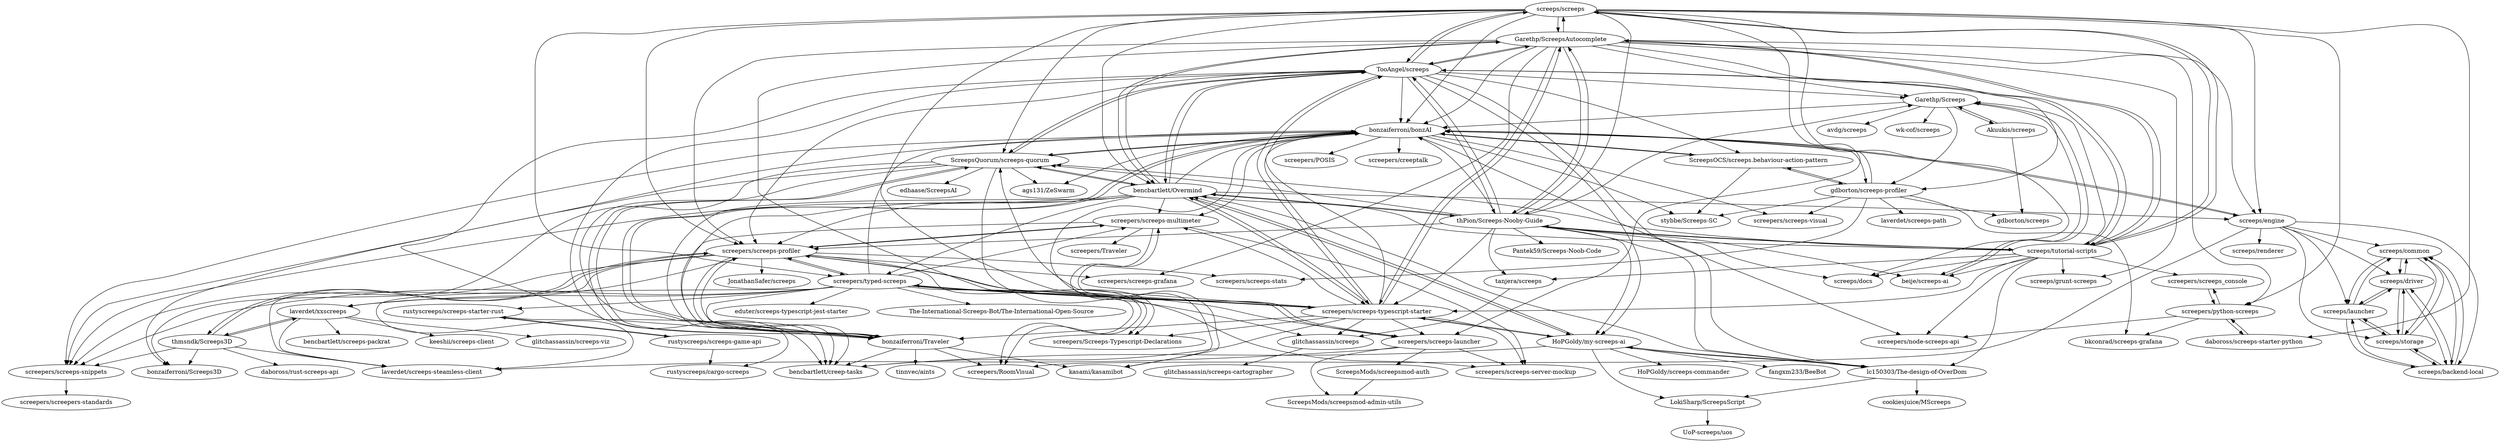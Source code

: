 digraph G {
"screeps/screeps" -> "Garethp/ScreepsAutocomplete"
"screeps/screeps" -> "TooAngel/screeps"
"screeps/screeps" -> "bencbartlett/Overmind"
"screeps/screeps" -> "screepers/screeps-typescript-starter"
"screeps/screeps" -> "screeps/tutorial-scripts"
"screeps/screeps" -> "screeps/engine"
"screeps/screeps" -> "screepers/typed-screeps"
"screeps/screeps" -> "ScreepsQuorum/screeps-quorum"
"screeps/screeps" -> "screepers/screeps-profiler"
"screeps/screeps" -> "thPion/Screeps-Nooby-Guide"
"screeps/screeps" -> "bonzaiferroni/bonzAI"
"screeps/screeps" -> "screeps/docs"
"screeps/screeps" -> "screepers/python-screeps"
"screeps/screeps" -> "screepers/screeps-launcher"
"screeps/screeps" -> "daboross/screeps-starter-python"
"lc150303/The-design-of-OverDom" -> "HoPGoldy/my-screeps-ai"
"lc150303/The-design-of-OverDom" -> "cookiesjuice/MScreeps"
"lc150303/The-design-of-OverDom" -> "LokiSharp/ScreepsScript"
"HoPGoldy/my-screeps-ai" -> "lc150303/The-design-of-OverDom"
"HoPGoldy/my-screeps-ai" -> "LokiSharp/ScreepsScript"
"HoPGoldy/my-screeps-ai" -> "bencbartlett/Overmind"
"HoPGoldy/my-screeps-ai" -> "screepers/screeps-typescript-starter"
"HoPGoldy/my-screeps-ai" -> "HoPGoldy/screeps-commander"
"HoPGoldy/my-screeps-ai" -> "fangxm233/BeeBot"
"HoPGoldy/my-screeps-ai" -> "bencbartlett/creep-tasks"
"ScreepsQuorum/screeps-quorum" -> "bencbartlett/Overmind"
"ScreepsQuorum/screeps-quorum" -> "bonzaiferroni/Traveler"
"ScreepsQuorum/screeps-quorum" -> "screepers/screeps-snippets"
"ScreepsQuorum/screeps-quorum" -> "bonzaiferroni/bonzAI"
"ScreepsQuorum/screeps-quorum" -> "kasami/kasamibot"
"ScreepsQuorum/screeps-quorum" -> "ags131/ZeSwarm"
"ScreepsQuorum/screeps-quorum" -> "edhaase/ScreepsAI"
"ScreepsQuorum/screeps-quorum" -> "bencbartlett/creep-tasks"
"ScreepsQuorum/screeps-quorum" -> "TooAngel/screeps"
"ScreepsQuorum/screeps-quorum" -> "bonzaiferroni/Screeps3D"
"TooAngel/screeps" -> "bencbartlett/Overmind"
"TooAngel/screeps" -> "bonzaiferroni/bonzAI"
"TooAngel/screeps" -> "Garethp/ScreepsAutocomplete"
"TooAngel/screeps" -> "ScreepsQuorum/screeps-quorum"
"TooAngel/screeps" -> "screepers/screeps-typescript-starter"
"TooAngel/screeps" -> "thPion/Screeps-Nooby-Guide"
"TooAngel/screeps" -> "bonzaiferroni/Traveler"
"TooAngel/screeps" -> "screeps/screeps"
"TooAngel/screeps" -> "screepers/screeps-profiler"
"TooAngel/screeps" -> "HoPGoldy/my-screeps-ai"
"TooAngel/screeps" -> "screeps/tutorial-scripts"
"TooAngel/screeps" -> "ScreepsOCS/screeps.behaviour-action-pattern"
"TooAngel/screeps" -> "Garethp/Screeps"
"TooAngel/screeps" -> "lc150303/The-design-of-OverDom"
"TooAngel/screeps" -> "bencbartlett/creep-tasks"
"bencbartlett/Overmind" -> "TooAngel/screeps"
"bencbartlett/Overmind" -> "ScreepsQuorum/screeps-quorum"
"bencbartlett/Overmind" -> "HoPGoldy/my-screeps-ai"
"bencbartlett/Overmind" -> "screepers/screeps-typescript-starter"
"bencbartlett/Overmind" -> "thPion/Screeps-Nooby-Guide"
"bencbartlett/Overmind" -> "bonzaiferroni/bonzAI"
"bencbartlett/Overmind" -> "bonzaiferroni/Traveler"
"bencbartlett/Overmind" -> "bencbartlett/creep-tasks"
"bencbartlett/Overmind" -> "screepers/screeps-multimeter"
"bencbartlett/Overmind" -> "screepers/screeps-profiler"
"bencbartlett/Overmind" -> "lc150303/The-design-of-OverDom"
"bencbartlett/Overmind" -> "screepers/screeps-snippets"
"bencbartlett/Overmind" -> "Garethp/ScreepsAutocomplete"
"bencbartlett/Overmind" -> "screeps/engine"
"bencbartlett/Overmind" -> "screepers/typed-screeps"
"daboross/screeps-starter-python" -> "screepers/python-screeps"
"bonzaiferroni/Traveler" -> "screepers/screeps-profiler"
"bonzaiferroni/Traveler" -> "bonzaiferroni/bonzAI"
"bonzaiferroni/Traveler" -> "screepers/RoomVisual"
"bonzaiferroni/Traveler" -> "ScreepsQuorum/screeps-quorum"
"bonzaiferroni/Traveler" -> "tinnvec/aints"
"bonzaiferroni/Traveler" -> "bencbartlett/creep-tasks"
"bonzaiferroni/Traveler" -> "kasami/kasamibot"
"Garethp/ScreepsAutocomplete" -> "TooAngel/screeps"
"Garethp/ScreepsAutocomplete" -> "screepers/screeps-typescript-starter"
"Garethp/ScreepsAutocomplete" -> "Garethp/Screeps"
"Garethp/ScreepsAutocomplete" -> "screeps/screeps"
"Garethp/ScreepsAutocomplete" -> "bonzaiferroni/bonzAI"
"Garethp/ScreepsAutocomplete" -> "bencbartlett/Overmind"
"Garethp/ScreepsAutocomplete" -> "thPion/Screeps-Nooby-Guide"
"Garethp/ScreepsAutocomplete" -> "gdborton/screeps-profiler"
"Garethp/ScreepsAutocomplete" -> "screeps/grunt-screeps"
"Garethp/ScreepsAutocomplete" -> "screeps/tutorial-scripts"
"Garethp/ScreepsAutocomplete" -> "screeps/engine"
"Garethp/ScreepsAutocomplete" -> "screepers/Screeps-Typescript-Declarations"
"Garethp/ScreepsAutocomplete" -> "screepers/screeps-profiler"
"Garethp/ScreepsAutocomplete" -> "screepers/screeps-grafana"
"Garethp/ScreepsAutocomplete" -> "screepers/python-screeps"
"screeps/tutorial-scripts" -> "thPion/Screeps-Nooby-Guide"
"screeps/tutorial-scripts" -> "TooAngel/screeps"
"screeps/tutorial-scripts" -> "Garethp/ScreepsAutocomplete"
"screeps/tutorial-scripts" -> "ScreepsQuorum/screeps-quorum"
"screeps/tutorial-scripts" -> "screeps/screeps"
"screeps/tutorial-scripts" -> "Garethp/Screeps"
"screeps/tutorial-scripts" -> "beije/screeps-ai"
"screeps/tutorial-scripts" -> "bencbartlett/Overmind"
"screeps/tutorial-scripts" -> "screepers/screeps-typescript-starter"
"screeps/tutorial-scripts" -> "tanjera/screeps"
"screeps/tutorial-scripts" -> "screeps/grunt-screeps"
"screeps/tutorial-scripts" -> "screeps/docs"
"screeps/tutorial-scripts" -> "lc150303/The-design-of-OverDom"
"screeps/tutorial-scripts" -> "screepers/node-screeps-api"
"screeps/tutorial-scripts" -> "screepers/screeps_console"
"screepers/typed-screeps" -> "screepers/screeps-typescript-starter"
"screepers/typed-screeps" -> "screepers/screeps-profiler"
"screepers/typed-screeps" -> "bonzaiferroni/Traveler"
"screepers/typed-screeps" -> "screepers/screeps-snippets"
"screepers/typed-screeps" -> "screepers/screeps-launcher"
"screepers/typed-screeps" -> "glitchassassin/screeps"
"screepers/typed-screeps" -> "screepers/screeps-multimeter"
"screepers/typed-screeps" -> "eduter/screeps-typescript-jest-starter"
"screepers/typed-screeps" -> "laverdet/screeps-steamless-client"
"screepers/typed-screeps" -> "laverdet/xxscreeps"
"screepers/typed-screeps" -> "screepers/RoomVisual"
"screepers/typed-screeps" -> "screepers/Screeps-Typescript-Declarations"
"screepers/typed-screeps" -> "bonzaiferroni/bonzAI"
"screepers/typed-screeps" -> "rustyscreeps/screeps-starter-rust"
"screepers/typed-screeps" -> "The-International-Screeps-Bot/The-International-Open-Source"
"screeps/engine" -> "screeps/common"
"screeps/engine" -> "screeps/driver"
"screeps/engine" -> "screeps/backend-local"
"screeps/engine" -> "screeps/storage"
"screeps/engine" -> "screeps/launcher"
"screeps/engine" -> "bonzaiferroni/bonzAI"
"screeps/engine" -> "screeps/renderer"
"screeps/engine" -> "screepers/RoomVisual"
"screepers/screeps-launcher" -> "laverdet/screeps-steamless-client"
"screepers/screeps-launcher" -> "screepers/screeps-server-mockup"
"screepers/screeps-launcher" -> "ScreepsMods/screepsmod-admin-utils"
"screepers/screeps-launcher" -> "screepers/screeps-multimeter"
"screepers/screeps-launcher" -> "ScreepsMods/screepsmod-auth"
"screepers/screeps-profiler" -> "bonzaiferroni/Traveler"
"screepers/screeps-profiler" -> "screepers/screeps-multimeter"
"screepers/screeps-profiler" -> "screepers/screeps-server-mockup"
"screepers/screeps-profiler" -> "screepers/screeps-grafana"
"screepers/screeps-profiler" -> "thmsndk/Screeps3D"
"screepers/screeps-profiler" -> "screepers/RoomVisual"
"screepers/screeps-profiler" -> "screepers/typed-screeps"
"screepers/screeps-profiler" -> "screepers/screeps-snippets"
"screepers/screeps-profiler" -> "laverdet/screeps-steamless-client"
"screepers/screeps-profiler" -> "screepers/screeps-stats"
"screepers/screeps-profiler" -> "JonathanSafer/screeps"
"screepers/screeps-profiler" -> "laverdet/xxscreeps"
"screepers/screeps-typescript-starter" -> "screepers/typed-screeps"
"screepers/screeps-typescript-starter" -> "bencbartlett/Overmind"
"screepers/screeps-typescript-starter" -> "screepers/screeps-profiler"
"screepers/screeps-typescript-starter" -> "bonzaiferroni/Traveler"
"screepers/screeps-typescript-starter" -> "HoPGoldy/my-screeps-ai"
"screepers/screeps-typescript-starter" -> "Garethp/ScreepsAutocomplete"
"screepers/screeps-typescript-starter" -> "screepers/Screeps-Typescript-Declarations"
"screepers/screeps-typescript-starter" -> "TooAngel/screeps"
"screepers/screeps-typescript-starter" -> "screepers/screeps-launcher"
"screepers/screeps-typescript-starter" -> "ScreepsQuorum/screeps-quorum"
"screepers/screeps-typescript-starter" -> "bonzaiferroni/bonzAI"
"screepers/screeps-typescript-starter" -> "screepers/screeps-multimeter"
"screepers/screeps-typescript-starter" -> "bencbartlett/creep-tasks"
"screepers/screeps-typescript-starter" -> "glitchassassin/screeps"
"screepers/screeps-typescript-starter" -> "screepers/screeps-server-mockup"
"rustyscreeps/screeps-game-api" -> "rustyscreeps/screeps-starter-rust"
"rustyscreeps/screeps-game-api" -> "rustyscreeps/cargo-screeps"
"thmsndk/Screeps3D" -> "laverdet/xxscreeps"
"thmsndk/Screeps3D" -> "bonzaiferroni/Screeps3D"
"thmsndk/Screeps3D" -> "daboross/rust-screeps-api"
"thmsndk/Screeps3D" -> "laverdet/screeps-steamless-client"
"thmsndk/Screeps3D" -> "screepers/screeps-snippets"
"thmsndk/Screeps3D" -> "screepers/screeps-profiler"
"Garethp/Screeps" -> "Akuukis/screeps"
"Garethp/Screeps" -> "beije/screeps-ai"
"Garethp/Screeps" -> "avdg/screeps"
"Garethp/Screeps" -> "wk-cof/screeps"
"Garethp/Screeps" -> "bonzaiferroni/bonzAI"
"Garethp/Screeps" -> "gdborton/screeps-profiler"
"screepers/screeps_console" -> "screepers/python-screeps"
"rustyscreeps/screeps-starter-rust" -> "rustyscreeps/screeps-game-api"
"rustyscreeps/screeps-starter-rust" -> "rustyscreeps/cargo-screeps"
"LokiSharp/ScreepsScript" -> "UoP-screeps/uos"
"screepers/python-screeps" -> "screepers/screeps_console"
"screepers/python-screeps" -> "screepers/node-screeps-api"
"screepers/python-screeps" -> "daboross/screeps-starter-python"
"screepers/python-screeps" -> "bkconrad/screeps-grafana"
"thPion/Screeps-Nooby-Guide" -> "bencbartlett/Overmind"
"thPion/Screeps-Nooby-Guide" -> "beije/screeps-ai"
"thPion/Screeps-Nooby-Guide" -> "TooAngel/screeps"
"thPion/Screeps-Nooby-Guide" -> "screeps/tutorial-scripts"
"thPion/Screeps-Nooby-Guide" -> "screeps/docs"
"thPion/Screeps-Nooby-Guide" -> "lc150303/The-design-of-OverDom"
"thPion/Screeps-Nooby-Guide" -> "Garethp/ScreepsAutocomplete"
"thPion/Screeps-Nooby-Guide" -> "bonzaiferroni/bonzAI"
"thPion/Screeps-Nooby-Guide" -> "screepers/screeps-profiler"
"thPion/Screeps-Nooby-Guide" -> "ScreepsQuorum/screeps-quorum"
"thPion/Screeps-Nooby-Guide" -> "Garethp/Screeps"
"thPion/Screeps-Nooby-Guide" -> "Pantek59/Screeps-Noob-Code"
"thPion/Screeps-Nooby-Guide" -> "screepers/screeps-typescript-starter"
"thPion/Screeps-Nooby-Guide" -> "HoPGoldy/my-screeps-ai"
"thPion/Screeps-Nooby-Guide" -> "tanjera/screeps"
"gdborton/screeps-profiler" -> "screepers/screeps-stats"
"gdborton/screeps-profiler" -> "gdborton/screeps"
"gdborton/screeps-profiler" -> "laverdet/screeps-path"
"gdborton/screeps-profiler" -> "ScreepsOCS/screeps.behaviour-action-pattern"
"gdborton/screeps-profiler" -> "stybbe/Screeps-SC"
"gdborton/screeps-profiler" -> "screepers/screeps-visual"
"gdborton/screeps-profiler" -> "bonzaiferroni/bonzAI"
"gdborton/screeps-profiler" -> "bkconrad/screeps-grafana"
"screepers/screeps-snippets" -> "screepers/screepers-standards"
"ScreepsOCS/screeps.behaviour-action-pattern" -> "bonzaiferroni/bonzAI"
"ScreepsOCS/screeps.behaviour-action-pattern" -> "stybbe/Screeps-SC"
"ScreepsOCS/screeps.behaviour-action-pattern" -> "gdborton/screeps-profiler"
"Akuukis/screeps" -> "gdborton/screeps"
"Akuukis/screeps" -> "Garethp/Screeps"
"tanjera/screeps" -> "glitchassassin/screeps"
"bonzaiferroni/bonzAI" -> "bonzaiferroni/Traveler"
"bonzaiferroni/bonzAI" -> "stybbe/Screeps-SC"
"bonzaiferroni/bonzAI" -> "ScreepsOCS/screeps.behaviour-action-pattern"
"bonzaiferroni/bonzAI" -> "ScreepsQuorum/screeps-quorum"
"bonzaiferroni/bonzAI" -> "ags131/ZeSwarm"
"bonzaiferroni/bonzAI" -> "screepers/screeps-visual"
"bonzaiferroni/bonzAI" -> "screepers/screeps-snippets"
"bonzaiferroni/bonzAI" -> "gdborton/screeps-profiler"
"bonzaiferroni/bonzAI" -> "screepers/POSIS"
"bonzaiferroni/bonzAI" -> "screepers/creeptalk"
"bonzaiferroni/bonzAI" -> "screepers/node-screeps-api"
"bonzaiferroni/bonzAI" -> "screepers/screeps-multimeter"
"bonzaiferroni/bonzAI" -> "kasami/kasamibot"
"bonzaiferroni/bonzAI" -> "bonzaiferroni/Screeps3D"
"bonzaiferroni/bonzAI" -> "screeps/engine"
"screepers/screeps-multimeter" -> "screepers/screeps-profiler"
"screepers/screeps-multimeter" -> "screepers/screeps-server-mockup"
"screepers/screeps-multimeter" -> "screepers/screeps-launcher"
"screepers/screeps-multimeter" -> "screepers/Traveler"
"screepers/screeps-multimeter" -> "bencbartlett/creep-tasks"
"screeps/backend-local" -> "screeps/storage"
"screeps/backend-local" -> "screeps/driver"
"screeps/backend-local" -> "screeps/common"
"screeps/backend-local" -> "screeps/launcher"
"beije/screeps-ai" -> "Garethp/Screeps"
"laverdet/xxscreeps" -> "laverdet/screeps-steamless-client"
"laverdet/xxscreeps" -> "bencbartlett/screeps-packrat"
"laverdet/xxscreeps" -> "keeshii/screeps-client"
"laverdet/xxscreeps" -> "glitchassassin/screeps-viz"
"laverdet/xxscreeps" -> "thmsndk/Screeps3D"
"ScreepsMods/screepsmod-auth" -> "ScreepsMods/screepsmod-admin-utils"
"glitchassassin/screeps" -> "glitchassassin/screeps-cartographer"
"screeps/common" -> "screeps/storage"
"screeps/common" -> "screeps/driver"
"screeps/common" -> "screeps/backend-local"
"screeps/common" -> "screeps/launcher"
"screeps/driver" -> "screeps/storage"
"screeps/driver" -> "screeps/launcher"
"screeps/driver" -> "screeps/backend-local"
"screeps/driver" -> "screeps/common"
"screeps/launcher" -> "screeps/storage"
"screeps/launcher" -> "screeps/driver"
"screeps/launcher" -> "screeps/backend-local"
"screeps/launcher" -> "screeps/common"
"screeps/storage" -> "screeps/driver"
"screeps/storage" -> "screeps/backend-local"
"screeps/storage" -> "screeps/launcher"
"screeps/storage" -> "screeps/common"
"screeps/screeps" ["l"="-34.39,40.794"]
"Garethp/ScreepsAutocomplete" ["l"="-34.409,40.783"]
"TooAngel/screeps" ["l"="-34.398,40.773"]
"bencbartlett/Overmind" ["l"="-34.412,40.762"]
"screepers/screeps-typescript-starter" ["l"="-34.399,40.752"]
"screeps/tutorial-scripts" ["l"="-34.369,40.782"]
"screeps/engine" ["l"="-34.464,40.788"]
"screepers/typed-screeps" ["l"="-34.432,40.738"]
"ScreepsQuorum/screeps-quorum" ["l"="-34.422,40.771"]
"screepers/screeps-profiler" ["l"="-34.429,40.751"]
"thPion/Screeps-Nooby-Guide" ["l"="-34.379,40.771"]
"bonzaiferroni/bonzAI" ["l"="-34.43,40.783"]
"screeps/docs" ["l"="-34.345,40.781"]
"screepers/python-screeps" ["l"="-34.365,40.818"]
"screepers/screeps-launcher" ["l"="-34.402,40.726"]
"daboross/screeps-starter-python" ["l"="-34.353,40.832"]
"lc150303/The-design-of-OverDom" ["l"="-34.363,40.757"]
"HoPGoldy/my-screeps-ai" ["l"="-34.374,40.746"]
"cookiesjuice/MScreeps" ["l"="-34.347,40.741"]
"LokiSharp/ScreepsScript" ["l"="-34.338,40.742"]
"HoPGoldy/screeps-commander" ["l"="-34.346,40.726"]
"fangxm233/BeeBot" ["l"="-34.359,40.728"]
"bencbartlett/creep-tasks" ["l"="-34.414,40.749"]
"bonzaiferroni/Traveler" ["l"="-34.438,40.762"]
"screepers/screeps-snippets" ["l"="-34.448,40.752"]
"kasami/kasamibot" ["l"="-34.461,40.774"]
"ags131/ZeSwarm" ["l"="-34.446,40.789"]
"edhaase/ScreepsAI" ["l"="-34.383,40.756"]
"bonzaiferroni/Screeps3D" ["l"="-34.458,40.763"]
"ScreepsOCS/screeps.behaviour-action-pattern" ["l"="-34.43,40.8"]
"Garethp/Screeps" ["l"="-34.399,40.814"]
"screepers/screeps-multimeter" ["l"="-34.416,40.738"]
"screepers/RoomVisual" ["l"="-34.461,40.754"]
"tinnvec/aints" ["l"="-34.48,40.761"]
"gdborton/screeps-profiler" ["l"="-34.422,40.811"]
"screeps/grunt-screeps" ["l"="-34.347,40.795"]
"screepers/Screeps-Typescript-Declarations" ["l"="-34.398,40.738"]
"screepers/screeps-grafana" ["l"="-34.446,40.774"]
"beije/screeps-ai" ["l"="-34.377,40.81"]
"tanjera/screeps" ["l"="-34.349,40.755"]
"screepers/node-screeps-api" ["l"="-34.365,40.803"]
"screepers/screeps_console" ["l"="-34.339,40.813"]
"glitchassassin/screeps" ["l"="-34.379,40.73"]
"eduter/screeps-typescript-jest-starter" ["l"="-34.464,40.722"]
"laverdet/screeps-steamless-client" ["l"="-34.436,40.724"]
"laverdet/xxscreeps" ["l"="-34.453,40.713"]
"rustyscreeps/screeps-starter-rust" ["l"="-34.494,40.708"]
"The-International-Screeps-Bot/The-International-Open-Source" ["l"="-34.434,40.703"]
"screeps/common" ["l"="-34.501,40.804"]
"screeps/driver" ["l"="-34.49,40.807"]
"screeps/backend-local" ["l"="-34.493,40.793"]
"screeps/storage" ["l"="-34.486,40.799"]
"screeps/launcher" ["l"="-34.504,40.796"]
"screeps/renderer" ["l"="-34.497,40.779"]
"screepers/screeps-server-mockup" ["l"="-34.418,40.726"]
"ScreepsMods/screepsmod-admin-utils" ["l"="-34.399,40.7"]
"ScreepsMods/screepsmod-auth" ["l"="-34.385,40.699"]
"thmsndk/Screeps3D" ["l"="-34.456,40.734"]
"screepers/screeps-stats" ["l"="-34.393,40.763"]
"JonathanSafer/screeps" ["l"="-34.466,40.741"]
"rustyscreeps/screeps-game-api" ["l"="-34.52,40.701"]
"rustyscreeps/cargo-screeps" ["l"="-34.509,40.691"]
"daboross/rust-screeps-api" ["l"="-34.485,40.727"]
"Akuukis/screeps" ["l"="-34.405,40.839"]
"avdg/screeps" ["l"="-34.387,40.849"]
"wk-cof/screeps" ["l"="-34.418,40.833"]
"UoP-screeps/uos" ["l"="-34.315,40.733"]
"bkconrad/screeps-grafana" ["l"="-34.39,40.83"]
"Pantek59/Screeps-Noob-Code" ["l"="-34.333,40.767"]
"gdborton/screeps" ["l"="-34.428,40.843"]
"laverdet/screeps-path" ["l"="-34.448,40.836"]
"stybbe/Screeps-SC" ["l"="-34.445,40.809"]
"screepers/screeps-visual" ["l"="-34.441,40.818"]
"screepers/screepers-standards" ["l"="-34.481,40.746"]
"screepers/POSIS" ["l"="-34.453,40.801"]
"screepers/creeptalk" ["l"="-34.462,40.805"]
"screepers/Traveler" ["l"="-34.414,40.711"]
"bencbartlett/screeps-packrat" ["l"="-34.469,40.689"]
"keeshii/screeps-client" ["l"="-34.452,40.685"]
"glitchassassin/screeps-viz" ["l"="-34.47,40.7"]
"glitchassassin/screeps-cartographer" ["l"="-34.362,40.71"]
}